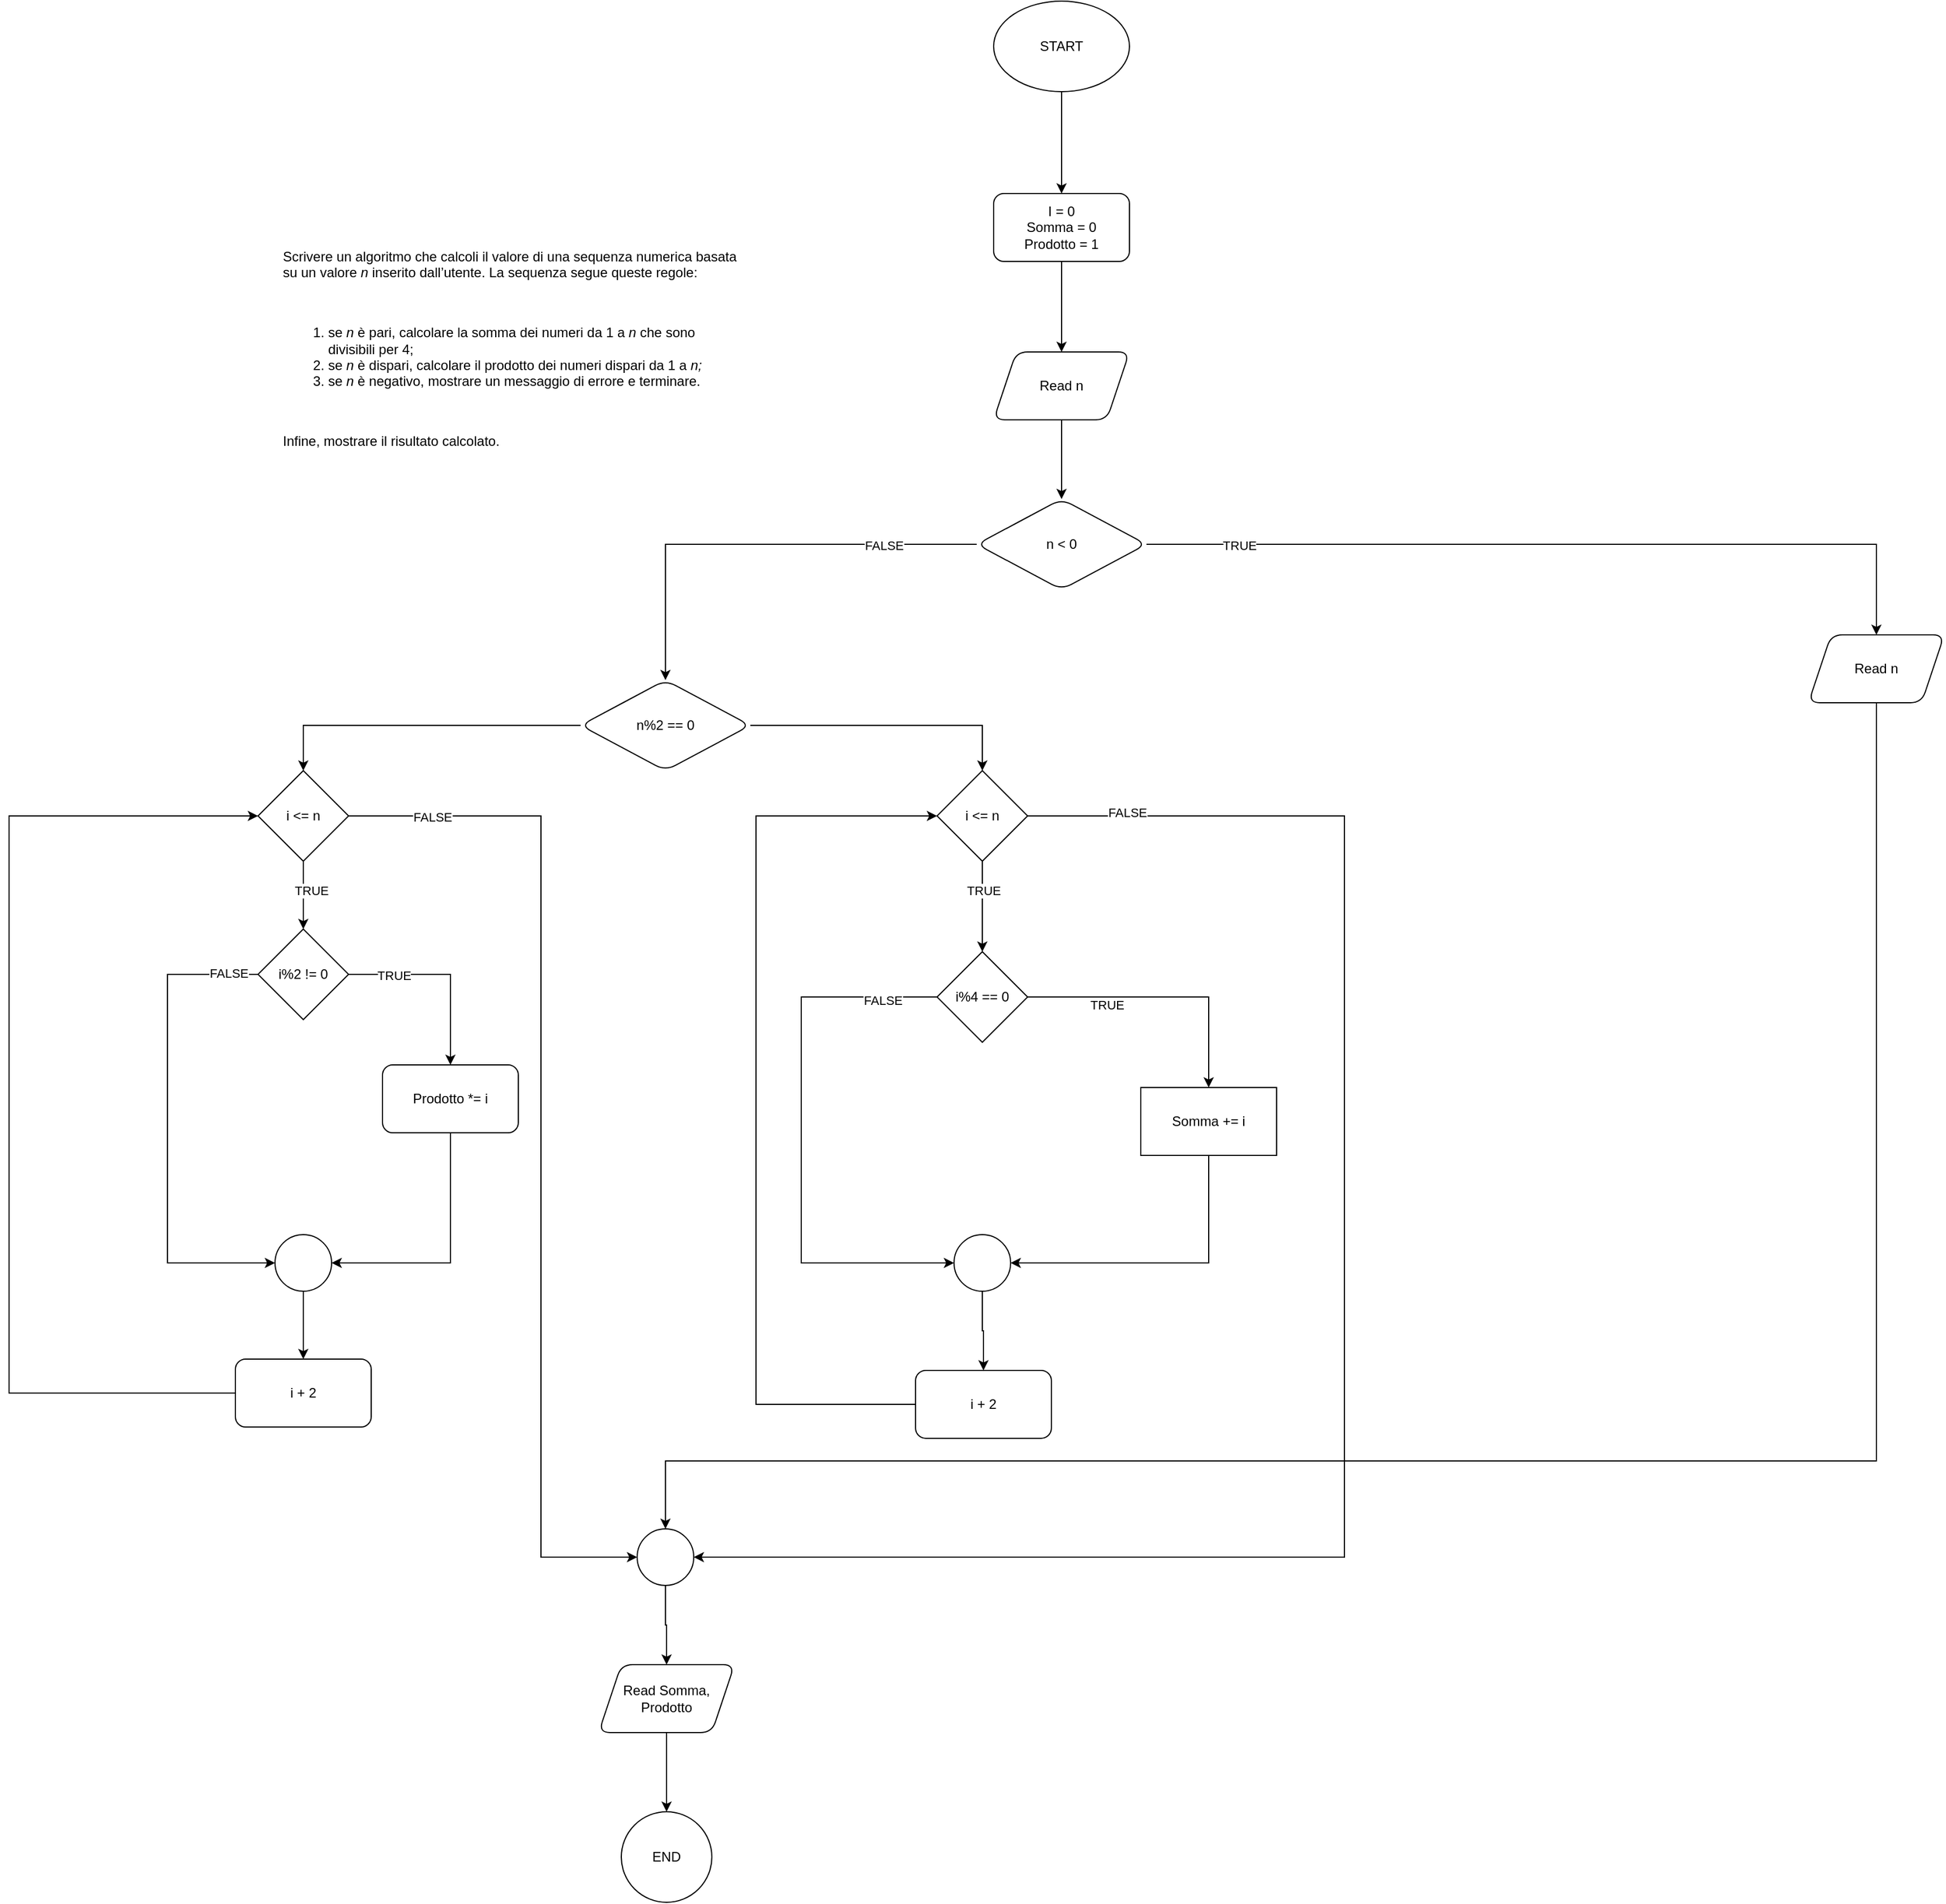 <mxfile version="26.0.11">
  <diagram id="C5RBs43oDa-KdzZeNtuy" name="Page-1">
    <mxGraphModel dx="2939" dy="2437" grid="1" gridSize="10" guides="1" tooltips="1" connect="1" arrows="1" fold="1" page="1" pageScale="1" pageWidth="827" pageHeight="1169" math="0" shadow="0">
      <root>
        <mxCell id="WIyWlLk6GJQsqaUBKTNV-0" />
        <mxCell id="WIyWlLk6GJQsqaUBKTNV-1" parent="WIyWlLk6GJQsqaUBKTNV-0" />
        <mxCell id="2I_amfLz_WmBxl38TyNi-3" value="" style="edgeStyle=orthogonalEdgeStyle;rounded=0;orthogonalLoop=1;jettySize=auto;html=1;" edge="1" parent="WIyWlLk6GJQsqaUBKTNV-1" source="2I_amfLz_WmBxl38TyNi-0" target="2I_amfLz_WmBxl38TyNi-2">
          <mxGeometry relative="1" as="geometry" />
        </mxCell>
        <mxCell id="2I_amfLz_WmBxl38TyNi-0" value="START" style="ellipse;whiteSpace=wrap;html=1;" vertex="1" parent="WIyWlLk6GJQsqaUBKTNV-1">
          <mxGeometry x="380" y="-100" width="120" height="80" as="geometry" />
        </mxCell>
        <mxCell id="2I_amfLz_WmBxl38TyNi-1" value="&lt;p&gt;Scrivere un algoritmo che calcoli il valore di una sequenza numerica basata su un valore &lt;em&gt;n&lt;/em&gt; inserito dall’utente. La sequenza segue queste regole:&lt;/p&gt;&lt;br/&gt;&lt;ol&gt;&lt;li&gt;se &lt;em&gt;n&amp;nbsp;&lt;/em&gt;è pari, calcolare la somma dei numeri da 1 a &lt;em&gt;n&lt;/em&gt; che sono divisibili per 4;&lt;/li&gt;&lt;li&gt;se &lt;em&gt;n&amp;nbsp;&lt;/em&gt;è dispari, calcolare il prodotto dei numeri dispari da 1 a &lt;em&gt;n;&lt;/em&gt;&lt;/li&gt;&lt;li&gt;se &lt;em&gt;n&amp;nbsp;&lt;/em&gt;è negativo, mostrare un messaggio di errore e terminare.&lt;/li&gt;&lt;/ol&gt;&lt;br/&gt;&lt;p&gt;Infine, mostrare il risultato calcolato.&lt;/p&gt;" style="text;html=1;whiteSpace=wrap;overflow=hidden;rounded=0;" vertex="1" parent="WIyWlLk6GJQsqaUBKTNV-1">
          <mxGeometry x="-250" y="100" width="410" height="360" as="geometry" />
        </mxCell>
        <mxCell id="2I_amfLz_WmBxl38TyNi-5" value="" style="edgeStyle=orthogonalEdgeStyle;rounded=0;orthogonalLoop=1;jettySize=auto;html=1;" edge="1" parent="WIyWlLk6GJQsqaUBKTNV-1" source="2I_amfLz_WmBxl38TyNi-2" target="2I_amfLz_WmBxl38TyNi-4">
          <mxGeometry relative="1" as="geometry" />
        </mxCell>
        <mxCell id="2I_amfLz_WmBxl38TyNi-2" value="&lt;div&gt;I = 0&lt;/div&gt;&lt;div&gt;Somma = 0&lt;br&gt;Prodotto = 1&lt;br&gt;&lt;/div&gt;" style="rounded=1;whiteSpace=wrap;html=1;" vertex="1" parent="WIyWlLk6GJQsqaUBKTNV-1">
          <mxGeometry x="380" y="70" width="120" height="60" as="geometry" />
        </mxCell>
        <mxCell id="2I_amfLz_WmBxl38TyNi-60" value="" style="edgeStyle=orthogonalEdgeStyle;rounded=0;orthogonalLoop=1;jettySize=auto;html=1;" edge="1" parent="WIyWlLk6GJQsqaUBKTNV-1" source="2I_amfLz_WmBxl38TyNi-4" target="2I_amfLz_WmBxl38TyNi-40">
          <mxGeometry relative="1" as="geometry" />
        </mxCell>
        <mxCell id="2I_amfLz_WmBxl38TyNi-4" value="Read n" style="shape=parallelogram;perimeter=parallelogramPerimeter;whiteSpace=wrap;html=1;fixedSize=1;rounded=1;" vertex="1" parent="WIyWlLk6GJQsqaUBKTNV-1">
          <mxGeometry x="380" y="210" width="120" height="60" as="geometry" />
        </mxCell>
        <mxCell id="2I_amfLz_WmBxl38TyNi-19" style="edgeStyle=orthogonalEdgeStyle;rounded=0;orthogonalLoop=1;jettySize=auto;html=1;exitX=0;exitY=0.5;exitDx=0;exitDy=0;entryX=0.5;entryY=0;entryDx=0;entryDy=0;" edge="1" parent="WIyWlLk6GJQsqaUBKTNV-1" source="2I_amfLz_WmBxl38TyNi-6" target="2I_amfLz_WmBxl38TyNi-18">
          <mxGeometry relative="1" as="geometry" />
        </mxCell>
        <mxCell id="2I_amfLz_WmBxl38TyNi-20" style="edgeStyle=orthogonalEdgeStyle;rounded=0;orthogonalLoop=1;jettySize=auto;html=1;exitX=1;exitY=0.5;exitDx=0;exitDy=0;entryX=0.5;entryY=0;entryDx=0;entryDy=0;" edge="1" parent="WIyWlLk6GJQsqaUBKTNV-1" source="2I_amfLz_WmBxl38TyNi-6" target="2I_amfLz_WmBxl38TyNi-8">
          <mxGeometry relative="1" as="geometry" />
        </mxCell>
        <mxCell id="2I_amfLz_WmBxl38TyNi-6" value="n%2 == 0" style="rhombus;whiteSpace=wrap;html=1;rounded=1;" vertex="1" parent="WIyWlLk6GJQsqaUBKTNV-1">
          <mxGeometry x="15" y="500" width="150" height="80" as="geometry" />
        </mxCell>
        <mxCell id="2I_amfLz_WmBxl38TyNi-10" value="" style="edgeStyle=orthogonalEdgeStyle;rounded=0;orthogonalLoop=1;jettySize=auto;html=1;" edge="1" parent="WIyWlLk6GJQsqaUBKTNV-1" source="2I_amfLz_WmBxl38TyNi-8" target="2I_amfLz_WmBxl38TyNi-9">
          <mxGeometry relative="1" as="geometry" />
        </mxCell>
        <mxCell id="2I_amfLz_WmBxl38TyNi-52" value="TRUE" style="edgeLabel;html=1;align=center;verticalAlign=middle;resizable=0;points=[];" vertex="1" connectable="0" parent="2I_amfLz_WmBxl38TyNi-10">
          <mxGeometry x="-0.325" y="1" relative="1" as="geometry">
            <mxPoint y="-1" as="offset" />
          </mxGeometry>
        </mxCell>
        <mxCell id="2I_amfLz_WmBxl38TyNi-39" style="edgeStyle=orthogonalEdgeStyle;rounded=0;orthogonalLoop=1;jettySize=auto;html=1;exitX=1;exitY=0.5;exitDx=0;exitDy=0;entryX=1;entryY=0.5;entryDx=0;entryDy=0;" edge="1" parent="WIyWlLk6GJQsqaUBKTNV-1" source="2I_amfLz_WmBxl38TyNi-8" target="2I_amfLz_WmBxl38TyNi-37">
          <mxGeometry relative="1" as="geometry">
            <Array as="points">
              <mxPoint x="690" y="620" />
              <mxPoint x="690" y="1275" />
            </Array>
          </mxGeometry>
        </mxCell>
        <mxCell id="2I_amfLz_WmBxl38TyNi-51" value="FALSE" style="edgeLabel;html=1;align=center;verticalAlign=middle;resizable=0;points=[];" vertex="1" connectable="0" parent="2I_amfLz_WmBxl38TyNi-39">
          <mxGeometry x="-0.882" y="3" relative="1" as="geometry">
            <mxPoint x="-1" as="offset" />
          </mxGeometry>
        </mxCell>
        <mxCell id="2I_amfLz_WmBxl38TyNi-8" value="i &amp;lt;= n" style="rhombus;whiteSpace=wrap;html=1;" vertex="1" parent="WIyWlLk6GJQsqaUBKTNV-1">
          <mxGeometry x="330" y="580" width="80" height="80" as="geometry" />
        </mxCell>
        <mxCell id="2I_amfLz_WmBxl38TyNi-12" value="" style="edgeStyle=orthogonalEdgeStyle;rounded=0;orthogonalLoop=1;jettySize=auto;html=1;" edge="1" parent="WIyWlLk6GJQsqaUBKTNV-1" source="2I_amfLz_WmBxl38TyNi-9" target="2I_amfLz_WmBxl38TyNi-11">
          <mxGeometry relative="1" as="geometry" />
        </mxCell>
        <mxCell id="2I_amfLz_WmBxl38TyNi-57" value="TRUE" style="edgeLabel;html=1;align=center;verticalAlign=middle;resizable=0;points=[];" vertex="1" connectable="0" parent="2I_amfLz_WmBxl38TyNi-12">
          <mxGeometry x="-0.408" y="-7" relative="1" as="geometry">
            <mxPoint x="-1" as="offset" />
          </mxGeometry>
        </mxCell>
        <mxCell id="2I_amfLz_WmBxl38TyNi-15" style="edgeStyle=orthogonalEdgeStyle;rounded=0;orthogonalLoop=1;jettySize=auto;html=1;exitX=0;exitY=0.5;exitDx=0;exitDy=0;entryX=0;entryY=0.5;entryDx=0;entryDy=0;" edge="1" parent="WIyWlLk6GJQsqaUBKTNV-1" source="2I_amfLz_WmBxl38TyNi-9" target="2I_amfLz_WmBxl38TyNi-13">
          <mxGeometry relative="1" as="geometry">
            <Array as="points">
              <mxPoint x="210" y="780" />
              <mxPoint x="210" y="1015" />
            </Array>
          </mxGeometry>
        </mxCell>
        <mxCell id="2I_amfLz_WmBxl38TyNi-56" value="FALSE" style="edgeLabel;html=1;align=center;verticalAlign=middle;resizable=0;points=[];" vertex="1" connectable="0" parent="2I_amfLz_WmBxl38TyNi-15">
          <mxGeometry x="-0.808" y="3" relative="1" as="geometry">
            <mxPoint x="-1" as="offset" />
          </mxGeometry>
        </mxCell>
        <mxCell id="2I_amfLz_WmBxl38TyNi-9" value="i%4 == 0" style="rhombus;whiteSpace=wrap;html=1;" vertex="1" parent="WIyWlLk6GJQsqaUBKTNV-1">
          <mxGeometry x="330" y="740" width="80" height="80" as="geometry" />
        </mxCell>
        <mxCell id="2I_amfLz_WmBxl38TyNi-14" style="edgeStyle=orthogonalEdgeStyle;rounded=0;orthogonalLoop=1;jettySize=auto;html=1;exitX=0.5;exitY=1;exitDx=0;exitDy=0;entryX=1;entryY=0.5;entryDx=0;entryDy=0;" edge="1" parent="WIyWlLk6GJQsqaUBKTNV-1" source="2I_amfLz_WmBxl38TyNi-11" target="2I_amfLz_WmBxl38TyNi-13">
          <mxGeometry relative="1" as="geometry" />
        </mxCell>
        <mxCell id="2I_amfLz_WmBxl38TyNi-11" value="Somma += i" style="whiteSpace=wrap;html=1;" vertex="1" parent="WIyWlLk6GJQsqaUBKTNV-1">
          <mxGeometry x="510" y="860" width="120" height="60" as="geometry" />
        </mxCell>
        <mxCell id="2I_amfLz_WmBxl38TyNi-34" value="" style="edgeStyle=orthogonalEdgeStyle;rounded=0;orthogonalLoop=1;jettySize=auto;html=1;" edge="1" parent="WIyWlLk6GJQsqaUBKTNV-1" source="2I_amfLz_WmBxl38TyNi-13" target="2I_amfLz_WmBxl38TyNi-33">
          <mxGeometry relative="1" as="geometry" />
        </mxCell>
        <mxCell id="2I_amfLz_WmBxl38TyNi-13" value="" style="ellipse;whiteSpace=wrap;html=1;aspect=fixed;" vertex="1" parent="WIyWlLk6GJQsqaUBKTNV-1">
          <mxGeometry x="345" y="990" width="50" height="50" as="geometry" />
        </mxCell>
        <mxCell id="2I_amfLz_WmBxl38TyNi-26" value="" style="edgeStyle=orthogonalEdgeStyle;rounded=0;orthogonalLoop=1;jettySize=auto;html=1;" edge="1" parent="WIyWlLk6GJQsqaUBKTNV-1" source="2I_amfLz_WmBxl38TyNi-18" target="2I_amfLz_WmBxl38TyNi-25">
          <mxGeometry relative="1" as="geometry" />
        </mxCell>
        <mxCell id="2I_amfLz_WmBxl38TyNi-53" value="TRUE" style="edgeLabel;html=1;align=center;verticalAlign=middle;resizable=0;points=[];" vertex="1" connectable="0" parent="2I_amfLz_WmBxl38TyNi-26">
          <mxGeometry x="-0.167" y="7" relative="1" as="geometry">
            <mxPoint y="1" as="offset" />
          </mxGeometry>
        </mxCell>
        <mxCell id="2I_amfLz_WmBxl38TyNi-38" style="edgeStyle=orthogonalEdgeStyle;rounded=0;orthogonalLoop=1;jettySize=auto;html=1;exitX=1;exitY=0.5;exitDx=0;exitDy=0;entryX=0;entryY=0.5;entryDx=0;entryDy=0;" edge="1" parent="WIyWlLk6GJQsqaUBKTNV-1" source="2I_amfLz_WmBxl38TyNi-18" target="2I_amfLz_WmBxl38TyNi-37">
          <mxGeometry relative="1" as="geometry">
            <Array as="points">
              <mxPoint x="-20" y="620" />
              <mxPoint x="-20" y="1275" />
            </Array>
          </mxGeometry>
        </mxCell>
        <mxCell id="2I_amfLz_WmBxl38TyNi-50" value="FALSE" style="edgeLabel;html=1;align=center;verticalAlign=middle;resizable=0;points=[];" vertex="1" connectable="0" parent="2I_amfLz_WmBxl38TyNi-38">
          <mxGeometry x="-0.84" y="-1" relative="1" as="geometry">
            <mxPoint x="1" as="offset" />
          </mxGeometry>
        </mxCell>
        <mxCell id="2I_amfLz_WmBxl38TyNi-18" value="i &amp;lt;= n" style="rhombus;whiteSpace=wrap;html=1;" vertex="1" parent="WIyWlLk6GJQsqaUBKTNV-1">
          <mxGeometry x="-270" y="580" width="80" height="80" as="geometry" />
        </mxCell>
        <mxCell id="2I_amfLz_WmBxl38TyNi-29" style="edgeStyle=orthogonalEdgeStyle;rounded=0;orthogonalLoop=1;jettySize=auto;html=1;exitX=0.5;exitY=1;exitDx=0;exitDy=0;entryX=1;entryY=0.5;entryDx=0;entryDy=0;" edge="1" parent="WIyWlLk6GJQsqaUBKTNV-1" source="2I_amfLz_WmBxl38TyNi-21" target="2I_amfLz_WmBxl38TyNi-28">
          <mxGeometry relative="1" as="geometry" />
        </mxCell>
        <mxCell id="2I_amfLz_WmBxl38TyNi-21" value="Prodotto *= i" style="rounded=1;whiteSpace=wrap;html=1;" vertex="1" parent="WIyWlLk6GJQsqaUBKTNV-1">
          <mxGeometry x="-160" y="840" width="120" height="60" as="geometry" />
        </mxCell>
        <mxCell id="2I_amfLz_WmBxl38TyNi-32" style="edgeStyle=orthogonalEdgeStyle;rounded=0;orthogonalLoop=1;jettySize=auto;html=1;entryX=0;entryY=0.5;entryDx=0;entryDy=0;" edge="1" parent="WIyWlLk6GJQsqaUBKTNV-1" source="2I_amfLz_WmBxl38TyNi-23" target="2I_amfLz_WmBxl38TyNi-18">
          <mxGeometry relative="1" as="geometry">
            <mxPoint x="-280" y="650.0" as="targetPoint" />
            <Array as="points">
              <mxPoint x="-490" y="1130" />
              <mxPoint x="-490" y="620" />
            </Array>
          </mxGeometry>
        </mxCell>
        <mxCell id="2I_amfLz_WmBxl38TyNi-23" value="i + 2" style="whiteSpace=wrap;html=1;rounded=1;" vertex="1" parent="WIyWlLk6GJQsqaUBKTNV-1">
          <mxGeometry x="-290" y="1100" width="120" height="60" as="geometry" />
        </mxCell>
        <mxCell id="2I_amfLz_WmBxl38TyNi-27" style="edgeStyle=orthogonalEdgeStyle;rounded=0;orthogonalLoop=1;jettySize=auto;html=1;exitX=1;exitY=0.5;exitDx=0;exitDy=0;entryX=0.5;entryY=0;entryDx=0;entryDy=0;" edge="1" parent="WIyWlLk6GJQsqaUBKTNV-1" source="2I_amfLz_WmBxl38TyNi-25" target="2I_amfLz_WmBxl38TyNi-21">
          <mxGeometry relative="1" as="geometry" />
        </mxCell>
        <mxCell id="2I_amfLz_WmBxl38TyNi-54" value="TRUE" style="edgeLabel;html=1;align=center;verticalAlign=middle;resizable=0;points=[];" vertex="1" connectable="0" parent="2I_amfLz_WmBxl38TyNi-27">
          <mxGeometry x="-0.518" y="-1" relative="1" as="geometry">
            <mxPoint x="-1" as="offset" />
          </mxGeometry>
        </mxCell>
        <mxCell id="2I_amfLz_WmBxl38TyNi-30" style="edgeStyle=orthogonalEdgeStyle;rounded=0;orthogonalLoop=1;jettySize=auto;html=1;exitX=0;exitY=0.5;exitDx=0;exitDy=0;entryX=0;entryY=0.5;entryDx=0;entryDy=0;" edge="1" parent="WIyWlLk6GJQsqaUBKTNV-1" source="2I_amfLz_WmBxl38TyNi-25" target="2I_amfLz_WmBxl38TyNi-28">
          <mxGeometry relative="1" as="geometry">
            <Array as="points">
              <mxPoint x="-350" y="760" />
              <mxPoint x="-350" y="1015" />
            </Array>
          </mxGeometry>
        </mxCell>
        <mxCell id="2I_amfLz_WmBxl38TyNi-55" value="FALSE" style="edgeLabel;html=1;align=center;verticalAlign=middle;resizable=0;points=[];" vertex="1" connectable="0" parent="2I_amfLz_WmBxl38TyNi-30">
          <mxGeometry x="-0.874" y="-1" relative="1" as="geometry">
            <mxPoint x="1" as="offset" />
          </mxGeometry>
        </mxCell>
        <mxCell id="2I_amfLz_WmBxl38TyNi-25" value="i%2 != 0" style="rhombus;whiteSpace=wrap;html=1;" vertex="1" parent="WIyWlLk6GJQsqaUBKTNV-1">
          <mxGeometry x="-270" y="720" width="80" height="80" as="geometry" />
        </mxCell>
        <mxCell id="2I_amfLz_WmBxl38TyNi-31" value="" style="edgeStyle=orthogonalEdgeStyle;rounded=0;orthogonalLoop=1;jettySize=auto;html=1;" edge="1" parent="WIyWlLk6GJQsqaUBKTNV-1" source="2I_amfLz_WmBxl38TyNi-28" target="2I_amfLz_WmBxl38TyNi-23">
          <mxGeometry relative="1" as="geometry" />
        </mxCell>
        <mxCell id="2I_amfLz_WmBxl38TyNi-28" value="" style="ellipse;whiteSpace=wrap;html=1;aspect=fixed;" vertex="1" parent="WIyWlLk6GJQsqaUBKTNV-1">
          <mxGeometry x="-255" y="990" width="50" height="50" as="geometry" />
        </mxCell>
        <mxCell id="2I_amfLz_WmBxl38TyNi-35" style="edgeStyle=orthogonalEdgeStyle;rounded=0;orthogonalLoop=1;jettySize=auto;html=1;entryX=0;entryY=0.5;entryDx=0;entryDy=0;" edge="1" parent="WIyWlLk6GJQsqaUBKTNV-1" source="2I_amfLz_WmBxl38TyNi-33" target="2I_amfLz_WmBxl38TyNi-8">
          <mxGeometry relative="1" as="geometry">
            <Array as="points">
              <mxPoint x="170" y="1140" />
              <mxPoint x="170" y="620" />
            </Array>
          </mxGeometry>
        </mxCell>
        <mxCell id="2I_amfLz_WmBxl38TyNi-33" value="i + 2" style="whiteSpace=wrap;html=1;rounded=1;" vertex="1" parent="WIyWlLk6GJQsqaUBKTNV-1">
          <mxGeometry x="311" y="1110" width="120" height="60" as="geometry" />
        </mxCell>
        <mxCell id="2I_amfLz_WmBxl38TyNi-47" value="" style="edgeStyle=orthogonalEdgeStyle;rounded=0;orthogonalLoop=1;jettySize=auto;html=1;" edge="1" parent="WIyWlLk6GJQsqaUBKTNV-1" source="2I_amfLz_WmBxl38TyNi-37" target="2I_amfLz_WmBxl38TyNi-46">
          <mxGeometry relative="1" as="geometry" />
        </mxCell>
        <mxCell id="2I_amfLz_WmBxl38TyNi-37" value="" style="ellipse;whiteSpace=wrap;html=1;aspect=fixed;" vertex="1" parent="WIyWlLk6GJQsqaUBKTNV-1">
          <mxGeometry x="65" y="1250" width="50" height="50" as="geometry" />
        </mxCell>
        <mxCell id="2I_amfLz_WmBxl38TyNi-42" style="edgeStyle=orthogonalEdgeStyle;rounded=0;orthogonalLoop=1;jettySize=auto;html=1;exitX=1;exitY=0.5;exitDx=0;exitDy=0;entryX=0.5;entryY=0;entryDx=0;entryDy=0;" edge="1" parent="WIyWlLk6GJQsqaUBKTNV-1" source="2I_amfLz_WmBxl38TyNi-40" target="2I_amfLz_WmBxl38TyNi-41">
          <mxGeometry relative="1" as="geometry" />
        </mxCell>
        <mxCell id="2I_amfLz_WmBxl38TyNi-58" value="TRUE" style="edgeLabel;html=1;align=center;verticalAlign=middle;resizable=0;points=[];" vertex="1" connectable="0" parent="2I_amfLz_WmBxl38TyNi-42">
          <mxGeometry x="-0.774" y="-1" relative="1" as="geometry">
            <mxPoint as="offset" />
          </mxGeometry>
        </mxCell>
        <mxCell id="2I_amfLz_WmBxl38TyNi-44" style="edgeStyle=orthogonalEdgeStyle;rounded=0;orthogonalLoop=1;jettySize=auto;html=1;exitX=0;exitY=0.5;exitDx=0;exitDy=0;entryX=0.5;entryY=0;entryDx=0;entryDy=0;" edge="1" parent="WIyWlLk6GJQsqaUBKTNV-1" source="2I_amfLz_WmBxl38TyNi-40" target="2I_amfLz_WmBxl38TyNi-6">
          <mxGeometry relative="1" as="geometry" />
        </mxCell>
        <mxCell id="2I_amfLz_WmBxl38TyNi-59" value="FALSE" style="edgeLabel;html=1;align=center;verticalAlign=middle;resizable=0;points=[];" vertex="1" connectable="0" parent="2I_amfLz_WmBxl38TyNi-44">
          <mxGeometry x="-0.585" y="1" relative="1" as="geometry">
            <mxPoint as="offset" />
          </mxGeometry>
        </mxCell>
        <mxCell id="2I_amfLz_WmBxl38TyNi-40" value="n &amp;lt; 0" style="rhombus;whiteSpace=wrap;html=1;rounded=1;" vertex="1" parent="WIyWlLk6GJQsqaUBKTNV-1">
          <mxGeometry x="365" y="340" width="150" height="80" as="geometry" />
        </mxCell>
        <mxCell id="2I_amfLz_WmBxl38TyNi-45" style="edgeStyle=orthogonalEdgeStyle;rounded=0;orthogonalLoop=1;jettySize=auto;html=1;exitX=0.5;exitY=1;exitDx=0;exitDy=0;entryX=0.5;entryY=0;entryDx=0;entryDy=0;" edge="1" parent="WIyWlLk6GJQsqaUBKTNV-1" source="2I_amfLz_WmBxl38TyNi-41" target="2I_amfLz_WmBxl38TyNi-37">
          <mxGeometry relative="1" as="geometry">
            <Array as="points">
              <mxPoint x="1160" y="1190" />
              <mxPoint x="90" y="1190" />
            </Array>
          </mxGeometry>
        </mxCell>
        <mxCell id="2I_amfLz_WmBxl38TyNi-41" value="Read n" style="shape=parallelogram;perimeter=parallelogramPerimeter;whiteSpace=wrap;html=1;fixedSize=1;rounded=1;" vertex="1" parent="WIyWlLk6GJQsqaUBKTNV-1">
          <mxGeometry x="1100" y="460" width="120" height="60" as="geometry" />
        </mxCell>
        <mxCell id="2I_amfLz_WmBxl38TyNi-49" value="" style="edgeStyle=orthogonalEdgeStyle;rounded=0;orthogonalLoop=1;jettySize=auto;html=1;" edge="1" parent="WIyWlLk6GJQsqaUBKTNV-1" source="2I_amfLz_WmBxl38TyNi-46" target="2I_amfLz_WmBxl38TyNi-48">
          <mxGeometry relative="1" as="geometry" />
        </mxCell>
        <mxCell id="2I_amfLz_WmBxl38TyNi-46" value="Read Somma, Prodotto" style="shape=parallelogram;perimeter=parallelogramPerimeter;whiteSpace=wrap;html=1;fixedSize=1;rounded=1;" vertex="1" parent="WIyWlLk6GJQsqaUBKTNV-1">
          <mxGeometry x="31" y="1370" width="120" height="60" as="geometry" />
        </mxCell>
        <mxCell id="2I_amfLz_WmBxl38TyNi-48" value="END" style="ellipse;whiteSpace=wrap;html=1;rounded=1;" vertex="1" parent="WIyWlLk6GJQsqaUBKTNV-1">
          <mxGeometry x="51" y="1500" width="80" height="80" as="geometry" />
        </mxCell>
      </root>
    </mxGraphModel>
  </diagram>
</mxfile>
